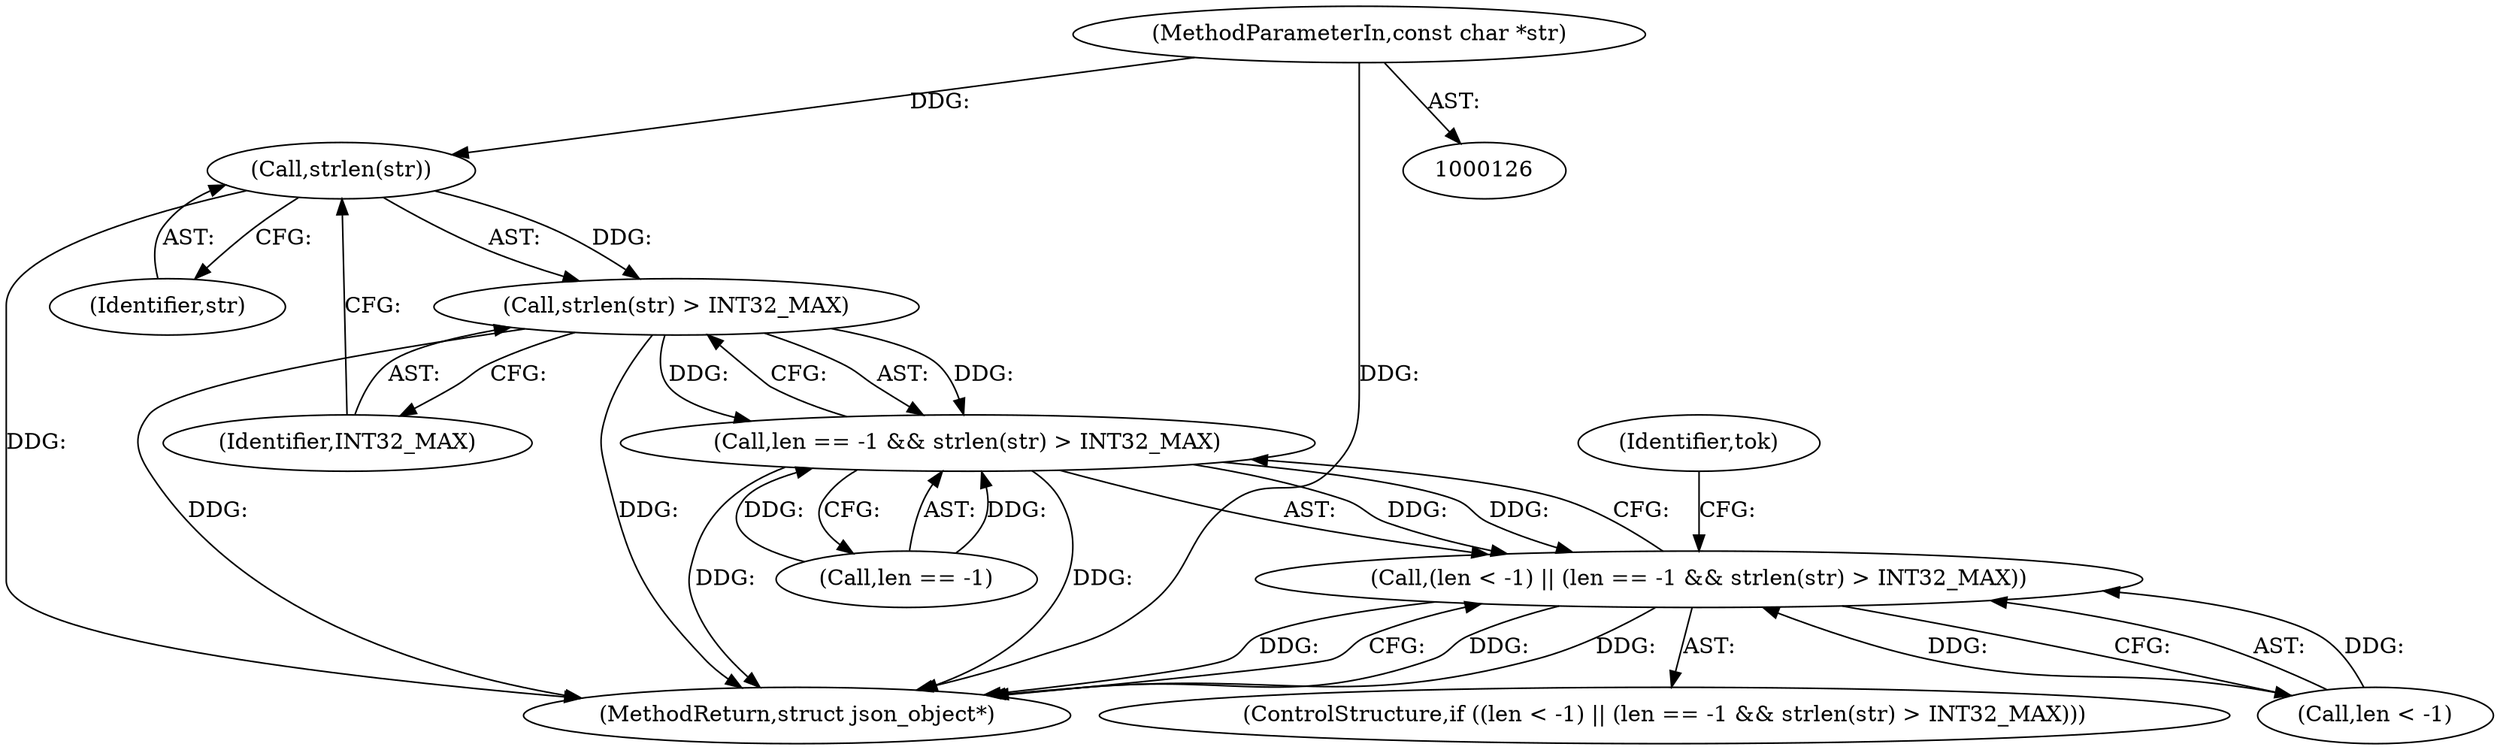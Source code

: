 digraph "0_json-c_64e36901a0614bf64a19bc3396469c66dcd0b015@API" {
"1000180" [label="(Call,strlen(str))"];
"1000128" [label="(MethodParameterIn,const char *str)"];
"1000179" [label="(Call,strlen(str) > INT32_MAX)"];
"1000174" [label="(Call,len == -1 && strlen(str) > INT32_MAX)"];
"1000169" [label="(Call,(len < -1) || (len == -1 && strlen(str) > INT32_MAX))"];
"1000182" [label="(Identifier,INT32_MAX)"];
"1000168" [label="(ControlStructure,if ((len < -1) || (len == -1 && strlen(str) > INT32_MAX)))"];
"1000180" [label="(Call,strlen(str))"];
"1000128" [label="(MethodParameterIn,const char *str)"];
"1000191" [label="(MethodReturn,struct json_object*)"];
"1000179" [label="(Call,strlen(str) > INT32_MAX)"];
"1000170" [label="(Call,len < -1)"];
"1000186" [label="(Identifier,tok)"];
"1000175" [label="(Call,len == -1)"];
"1000174" [label="(Call,len == -1 && strlen(str) > INT32_MAX)"];
"1000169" [label="(Call,(len < -1) || (len == -1 && strlen(str) > INT32_MAX))"];
"1000181" [label="(Identifier,str)"];
"1000180" -> "1000179"  [label="AST: "];
"1000180" -> "1000181"  [label="CFG: "];
"1000181" -> "1000180"  [label="AST: "];
"1000182" -> "1000180"  [label="CFG: "];
"1000180" -> "1000191"  [label="DDG: "];
"1000180" -> "1000179"  [label="DDG: "];
"1000128" -> "1000180"  [label="DDG: "];
"1000128" -> "1000126"  [label="AST: "];
"1000128" -> "1000191"  [label="DDG: "];
"1000179" -> "1000174"  [label="AST: "];
"1000179" -> "1000182"  [label="CFG: "];
"1000182" -> "1000179"  [label="AST: "];
"1000174" -> "1000179"  [label="CFG: "];
"1000179" -> "1000191"  [label="DDG: "];
"1000179" -> "1000191"  [label="DDG: "];
"1000179" -> "1000174"  [label="DDG: "];
"1000179" -> "1000174"  [label="DDG: "];
"1000174" -> "1000169"  [label="AST: "];
"1000174" -> "1000175"  [label="CFG: "];
"1000175" -> "1000174"  [label="AST: "];
"1000169" -> "1000174"  [label="CFG: "];
"1000174" -> "1000191"  [label="DDG: "];
"1000174" -> "1000191"  [label="DDG: "];
"1000174" -> "1000169"  [label="DDG: "];
"1000174" -> "1000169"  [label="DDG: "];
"1000175" -> "1000174"  [label="DDG: "];
"1000175" -> "1000174"  [label="DDG: "];
"1000169" -> "1000168"  [label="AST: "];
"1000169" -> "1000170"  [label="CFG: "];
"1000170" -> "1000169"  [label="AST: "];
"1000186" -> "1000169"  [label="CFG: "];
"1000191" -> "1000169"  [label="CFG: "];
"1000169" -> "1000191"  [label="DDG: "];
"1000169" -> "1000191"  [label="DDG: "];
"1000169" -> "1000191"  [label="DDG: "];
"1000170" -> "1000169"  [label="DDG: "];
"1000170" -> "1000169"  [label="DDG: "];
}
